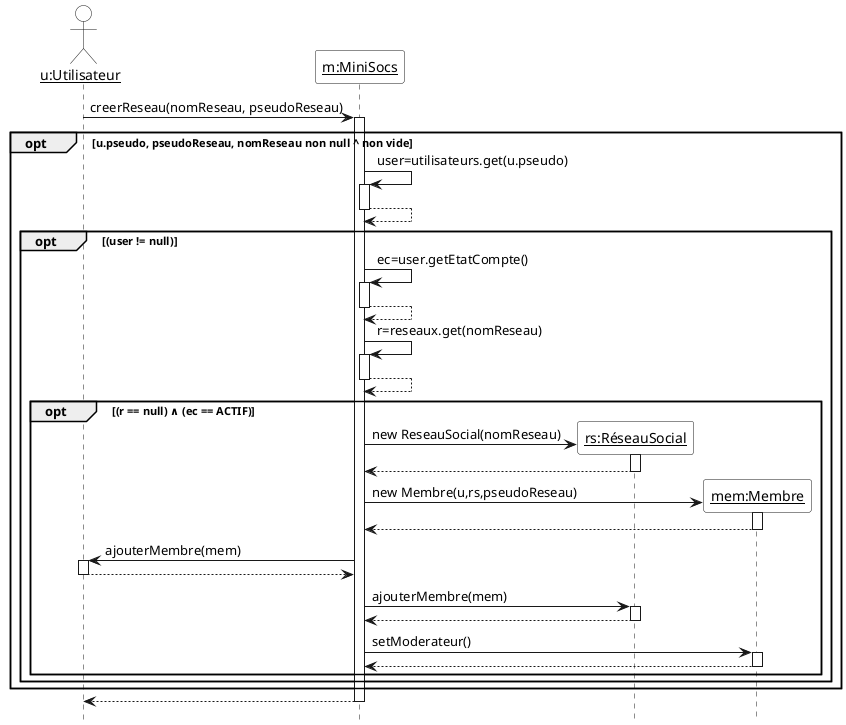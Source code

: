 @startuml

'Diagramme de séquence (PlantUML)'

'Configuration charte graphique'
hide footbox
skinparam sequenceParticipantBackgroundColor White
skinparam sequenceActorBackgroundColor White

'Déclaration des acteurs et des participants (déjà existants avant la séquence)'

actor "__u:Utilisateur__" as u
participant "__m:MiniSocs__" as m 

'Séquence avec les messages, les créations de participants, etc.'

u -> m ++ : creerReseau(nomReseau, pseudoReseau)
opt u.pseudo, pseudoReseau, nomReseau non null ^ non vide
m -> m ++ : user=utilisateurs.get(u.pseudo)
return
opt (user != null)
m -> m ++ : ec=user.getEtatCompte()
return
m -> m ++ : r=reseaux.get(nomReseau)
return
opt (r == null) ∧ (ec == ACTIF)
create "__rs:RéseauSocial__" as rs
m -> rs ++ : new ReseauSocial(nomReseau)
return
create "__mem:Membre__" as mem
m -> mem ++ : new Membre(u,rs,pseudoReseau)
return
m -> u ++ : ajouterMembre(mem)
return
m -> rs ++ : ajouterMembre(mem)
return
m -> "__mem:Membre__" as mem ++ : setModerateur()
return



end
end
end
return
@enduml
